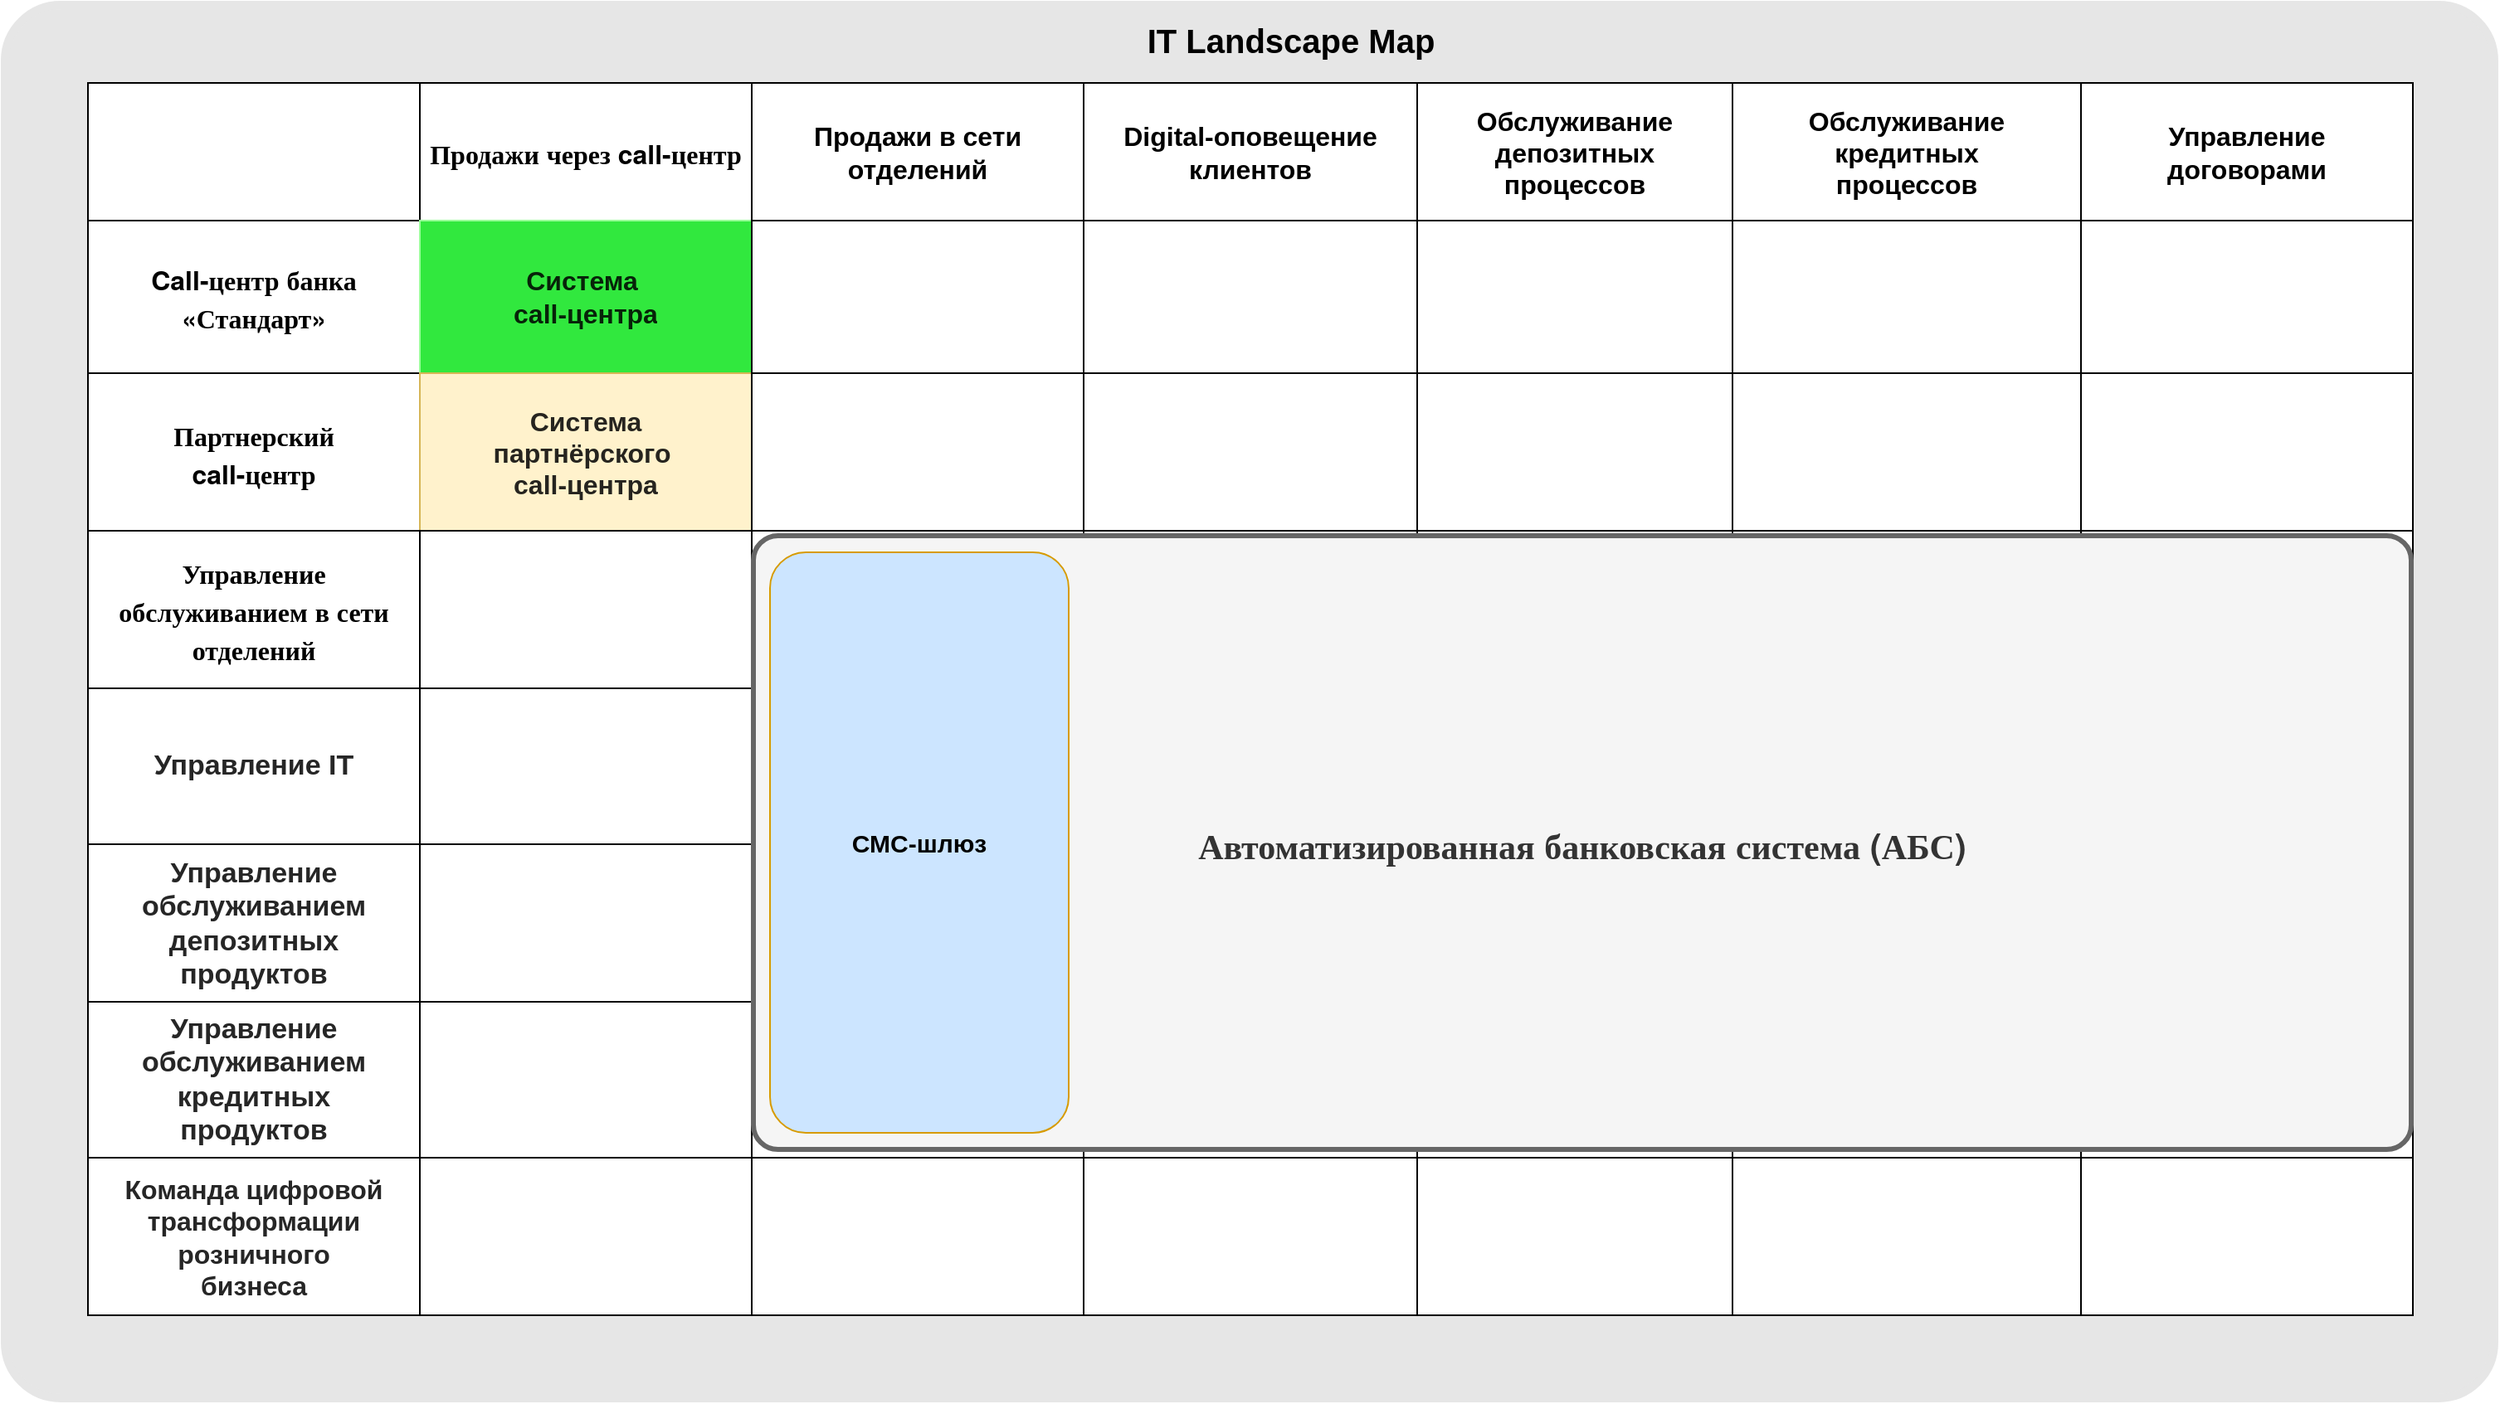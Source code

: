 <mxfile version="27.0.9">
  <diagram id="kgpKYQtTHZ0yAKxKKP6v" name="Page-1">
    <mxGraphModel dx="2262" dy="1496" grid="1" gridSize="10" guides="1" tooltips="1" connect="1" arrows="1" fold="1" page="1" pageScale="1" pageWidth="850" pageHeight="1100" math="0" shadow="0">
      <root>
        <mxCell id="0" />
        <mxCell id="1" parent="0" />
        <mxCell id="DuCJetx4QKZxubSn4-6Q-1" value="" style="rounded=1;whiteSpace=wrap;html=1;glass=0;arcSize=4;fillColor=#E6E6E6;strokeColor=#E6E6E6;strokeWidth=5;" parent="1" vertex="1">
          <mxGeometry x="120" y="60" width="1500" height="840" as="geometry" />
        </mxCell>
        <mxCell id="aClXjBBYkWJijKejwvez-1" value="Карта IT ландшафта" style="shape=table;startSize=0;container=1;collapsible=0;childLayout=tableLayout;strokeColor=default;fontSize=16;fontFamily=Helvetica;movable=1;resizable=1;rotatable=1;deletable=1;editable=1;locked=0;connectable=1;rowLines=1;columnLines=1;swimlaneLine=1;swimlaneHead=1;noLabel=0;" parent="1" vertex="1">
          <mxGeometry x="170" y="107" width="1401" height="743" as="geometry" />
        </mxCell>
        <mxCell id="aClXjBBYkWJijKejwvez-2" value="" style="shape=tableRow;horizontal=0;startSize=0;swimlaneHead=0;swimlaneBody=0;strokeColor=default;top=1;left=1;bottom=1;right=1;collapsible=0;dropTarget=0;fillColor=default;points=[[0,0.5],[1,0.5]];portConstraint=eastwest;fontSize=16;fontFamily=Helvetica;swimlaneLine=1;" parent="aClXjBBYkWJijKejwvez-1" vertex="1">
          <mxGeometry width="1401" height="83" as="geometry" />
        </mxCell>
        <mxCell id="aClXjBBYkWJijKejwvez-42" style="shape=partialRectangle;html=1;whiteSpace=wrap;connectable=0;strokeColor=default;overflow=hidden;fillColor=default;top=1;left=1;bottom=1;right=1;pointerEvents=1;fontSize=16;fontFamily=Helvetica;swimlaneLine=1;" parent="aClXjBBYkWJijKejwvez-2" vertex="1">
          <mxGeometry width="200" height="83" as="geometry">
            <mxRectangle width="200" height="83" as="alternateBounds" />
          </mxGeometry>
        </mxCell>
        <mxCell id="aClXjBBYkWJijKejwvez-3" value="&lt;p style=&quot;margin: 0px; font-style: normal; font-variant-caps: normal; font-width: normal; line-height: normal; font-family: &amp;quot;Helvetica Neue&amp;quot;; font-size-adjust: none; font-kerning: auto; font-variant-alternates: normal; font-variant-ligatures: normal; font-variant-numeric: normal; font-variant-east-asian: normal; font-variant-position: normal; font-feature-settings: normal; font-optical-sizing: auto; font-variation-settings: normal;&quot;&gt;Продажи через call-центр&lt;/p&gt;" style="shape=partialRectangle;html=1;whiteSpace=wrap;connectable=0;strokeColor=default;overflow=hidden;fillColor=default;top=1;left=1;bottom=1;right=1;pointerEvents=1;fontSize=16;fontFamily=Helvetica;fontStyle=1;swimlaneLine=1;" parent="aClXjBBYkWJijKejwvez-2" vertex="1">
          <mxGeometry x="200" width="200" height="83" as="geometry">
            <mxRectangle width="200" height="83" as="alternateBounds" />
          </mxGeometry>
        </mxCell>
        <mxCell id="aClXjBBYkWJijKejwvez-4" value="Продажи в сети отделений" style="shape=partialRectangle;html=1;whiteSpace=wrap;connectable=0;strokeColor=default;overflow=hidden;fillColor=default;top=1;left=1;bottom=1;right=1;pointerEvents=1;fontSize=16;fontFamily=Helvetica;fontStyle=1;swimlaneLine=1;" parent="aClXjBBYkWJijKejwvez-2" vertex="1">
          <mxGeometry x="400" width="200" height="83" as="geometry">
            <mxRectangle width="200" height="83" as="alternateBounds" />
          </mxGeometry>
        </mxCell>
        <mxCell id="aClXjBBYkWJijKejwvez-5" value="Digital-оповещение клиентов" style="shape=partialRectangle;html=1;whiteSpace=wrap;connectable=0;strokeColor=default;overflow=hidden;fillColor=default;top=1;left=1;bottom=1;right=1;pointerEvents=1;fontSize=16;fontFamily=Helvetica;fontStyle=1;swimlaneLine=1;" parent="aClXjBBYkWJijKejwvez-2" vertex="1">
          <mxGeometry x="600" width="201" height="83" as="geometry">
            <mxRectangle width="201" height="83" as="alternateBounds" />
          </mxGeometry>
        </mxCell>
        <mxCell id="aClXjBBYkWJijKejwvez-37" value="Обслуживание депозитных&lt;div&gt;процессов&lt;/div&gt;" style="shape=partialRectangle;html=1;whiteSpace=wrap;connectable=0;strokeColor=default;overflow=hidden;fillColor=default;top=1;left=1;bottom=1;right=1;pointerEvents=1;fontSize=16;fontFamily=Helvetica;fontStyle=1;swimlaneLine=1;" parent="aClXjBBYkWJijKejwvez-2" vertex="1">
          <mxGeometry x="801" width="190" height="83" as="geometry">
            <mxRectangle width="190" height="83" as="alternateBounds" />
          </mxGeometry>
        </mxCell>
        <mxCell id="aClXjBBYkWJijKejwvez-32" value="Обслуживание кредитных&lt;div&gt;процессов&lt;/div&gt;" style="shape=partialRectangle;html=1;whiteSpace=wrap;connectable=0;strokeColor=default;overflow=hidden;fillColor=default;top=1;left=1;bottom=1;right=1;pointerEvents=1;fontSize=16;fontFamily=Helvetica;fontStyle=1;swimlaneLine=1;" parent="aClXjBBYkWJijKejwvez-2" vertex="1">
          <mxGeometry x="991" width="210" height="83" as="geometry">
            <mxRectangle width="210" height="83" as="alternateBounds" />
          </mxGeometry>
        </mxCell>
        <mxCell id="aClXjBBYkWJijKejwvez-27" value="Управление&lt;div&gt;договорами&lt;/div&gt;" style="shape=partialRectangle;html=1;whiteSpace=wrap;connectable=0;strokeColor=default;overflow=hidden;fillColor=default;top=1;left=1;bottom=1;right=1;pointerEvents=1;fontSize=16;fontFamily=Helvetica;fontStyle=1;swimlaneLine=1;" parent="aClXjBBYkWJijKejwvez-2" vertex="1">
          <mxGeometry x="1201" width="200" height="83" as="geometry">
            <mxRectangle width="200" height="83" as="alternateBounds" />
          </mxGeometry>
        </mxCell>
        <mxCell id="aClXjBBYkWJijKejwvez-18" style="shape=tableRow;horizontal=0;startSize=0;swimlaneHead=0;swimlaneBody=0;strokeColor=default;top=1;left=1;bottom=1;right=1;collapsible=0;dropTarget=0;fillColor=default;points=[[0,0.5],[1,0.5]];portConstraint=eastwest;fontSize=16;fontFamily=Helvetica;swimlaneLine=1;" parent="aClXjBBYkWJijKejwvez-1" vertex="1">
          <mxGeometry y="83" width="1401" height="92" as="geometry" />
        </mxCell>
        <mxCell id="aClXjBBYkWJijKejwvez-43" value="&lt;p style=&quot;margin: 0px; font-style: normal; font-variant-caps: normal; font-width: normal; line-height: normal; font-family: &amp;quot;Helvetica Neue&amp;quot;; font-size-adjust: none; font-kerning: auto; font-variant-alternates: normal; font-variant-ligatures: normal; font-variant-numeric: normal; font-variant-east-asian: normal; font-variant-position: normal; font-feature-settings: normal; font-optical-sizing: auto; font-variation-settings: normal;&quot;&gt;Call-центр банка «Стандарт»&lt;/p&gt;" style="shape=partialRectangle;html=1;whiteSpace=wrap;connectable=0;strokeColor=default;overflow=hidden;fillColor=default;top=1;left=1;bottom=1;right=1;pointerEvents=1;fontSize=16;fontFamily=Helvetica;fontStyle=1;swimlaneLine=1;" parent="aClXjBBYkWJijKejwvez-18" vertex="1">
          <mxGeometry width="200" height="92" as="geometry">
            <mxRectangle width="200" height="92" as="alternateBounds" />
          </mxGeometry>
        </mxCell>
        <mxCell id="aClXjBBYkWJijKejwvez-19" value="&lt;strong style=&quot;font-size: 12px; white-space: pre-line; box-sizing: inherit; color: rgba(0, 0, 0, 0.85); text-align: left;&quot;&gt;&lt;font style=&quot;font-size: 16px;&quot; face=&quot;Helvetica&quot;&gt;Система&amp;nbsp;&lt;/font&gt;&lt;/strong&gt;&lt;div&gt;&lt;strong style=&quot;font-size: 12px; white-space: pre-line; box-sizing: inherit; color: rgba(0, 0, 0, 0.85); text-align: left;&quot;&gt;&lt;font style=&quot;font-size: 16px;&quot; face=&quot;Helvetica&quot;&gt;call-центра&lt;/font&gt;&lt;/strong&gt;&lt;/div&gt;" style="shape=partialRectangle;html=1;whiteSpace=wrap;connectable=0;strokeColor=#99FF99;overflow=hidden;fillColor=#31E83E;top=1;left=1;bottom=1;right=1;pointerEvents=1;fontSize=16;fontFamily=Helvetica;swimlaneLine=1;" parent="aClXjBBYkWJijKejwvez-18" vertex="1">
          <mxGeometry x="200" width="200" height="92" as="geometry">
            <mxRectangle width="200" height="92" as="alternateBounds" />
          </mxGeometry>
        </mxCell>
        <mxCell id="aClXjBBYkWJijKejwvez-20" style="shape=partialRectangle;html=1;whiteSpace=wrap;connectable=0;strokeColor=default;overflow=hidden;fillColor=default;top=1;left=1;bottom=1;right=1;pointerEvents=1;fontSize=16;fontFamily=Helvetica;swimlaneLine=1;" parent="aClXjBBYkWJijKejwvez-18" vertex="1">
          <mxGeometry x="400" width="200" height="92" as="geometry">
            <mxRectangle width="200" height="92" as="alternateBounds" />
          </mxGeometry>
        </mxCell>
        <mxCell id="aClXjBBYkWJijKejwvez-21" style="shape=partialRectangle;html=1;whiteSpace=wrap;connectable=0;strokeColor=default;overflow=hidden;fillColor=default;top=1;left=1;bottom=1;right=1;pointerEvents=1;fontSize=16;fontFamily=Helvetica;swimlaneLine=1;" parent="aClXjBBYkWJijKejwvez-18" vertex="1">
          <mxGeometry x="600" width="201" height="92" as="geometry">
            <mxRectangle width="201" height="92" as="alternateBounds" />
          </mxGeometry>
        </mxCell>
        <mxCell id="aClXjBBYkWJijKejwvez-38" style="shape=partialRectangle;html=1;whiteSpace=wrap;connectable=0;strokeColor=default;overflow=hidden;fillColor=default;top=1;left=1;bottom=1;right=1;pointerEvents=1;fontSize=16;fontFamily=Helvetica;swimlaneLine=1;" parent="aClXjBBYkWJijKejwvez-18" vertex="1">
          <mxGeometry x="801" width="190" height="92" as="geometry">
            <mxRectangle width="190" height="92" as="alternateBounds" />
          </mxGeometry>
        </mxCell>
        <mxCell id="aClXjBBYkWJijKejwvez-33" style="shape=partialRectangle;html=1;whiteSpace=wrap;connectable=0;strokeColor=default;overflow=hidden;fillColor=default;top=1;left=1;bottom=1;right=1;pointerEvents=1;fontSize=16;fontFamily=Helvetica;swimlaneLine=1;" parent="aClXjBBYkWJijKejwvez-18" vertex="1">
          <mxGeometry x="991" width="210" height="92" as="geometry">
            <mxRectangle width="210" height="92" as="alternateBounds" />
          </mxGeometry>
        </mxCell>
        <mxCell id="aClXjBBYkWJijKejwvez-28" style="shape=partialRectangle;html=1;whiteSpace=wrap;connectable=0;strokeColor=default;overflow=hidden;fillColor=default;top=1;left=1;bottom=1;right=1;pointerEvents=1;fontSize=16;fontFamily=Helvetica;swimlaneLine=1;" parent="aClXjBBYkWJijKejwvez-18" vertex="1">
          <mxGeometry x="1201" width="200" height="92" as="geometry">
            <mxRectangle width="200" height="92" as="alternateBounds" />
          </mxGeometry>
        </mxCell>
        <mxCell id="aClXjBBYkWJijKejwvez-14" style="shape=tableRow;horizontal=0;startSize=0;swimlaneHead=0;swimlaneBody=0;strokeColor=default;top=1;left=1;bottom=1;right=1;collapsible=0;dropTarget=0;fillColor=default;points=[[0,0.5],[1,0.5]];portConstraint=eastwest;fontSize=16;fontFamily=Helvetica;swimlaneLine=1;" parent="aClXjBBYkWJijKejwvez-1" vertex="1">
          <mxGeometry y="175" width="1401" height="95" as="geometry" />
        </mxCell>
        <mxCell id="aClXjBBYkWJijKejwvez-44" value="&lt;p style=&quot;margin: 0px; font-style: normal; font-variant-caps: normal; font-width: normal; line-height: normal; font-family: &amp;quot;Helvetica Neue&amp;quot;; font-size-adjust: none; font-kerning: auto; font-variant-alternates: normal; font-variant-ligatures: normal; font-variant-numeric: normal; font-variant-east-asian: normal; font-variant-position: normal; font-feature-settings: normal; font-optical-sizing: auto; font-variation-settings: normal;&quot;&gt;Партнерский&lt;/p&gt;&lt;p style=&quot;margin: 0px; font-style: normal; font-variant-caps: normal; font-width: normal; line-height: normal; font-family: &amp;quot;Helvetica Neue&amp;quot;; font-size-adjust: none; font-kerning: auto; font-variant-alternates: normal; font-variant-ligatures: normal; font-variant-numeric: normal; font-variant-east-asian: normal; font-variant-position: normal; font-feature-settings: normal; font-optical-sizing: auto; font-variation-settings: normal;&quot;&gt;call-центр&lt;/p&gt;" style="shape=partialRectangle;html=1;whiteSpace=wrap;connectable=0;strokeColor=default;overflow=hidden;fillColor=default;top=1;left=1;bottom=1;right=1;pointerEvents=1;fontSize=16;fontFamily=Helvetica;swimlaneLine=1;fontStyle=1" parent="aClXjBBYkWJijKejwvez-14" vertex="1">
          <mxGeometry width="200" height="95" as="geometry">
            <mxRectangle width="200" height="95" as="alternateBounds" />
          </mxGeometry>
        </mxCell>
        <mxCell id="aClXjBBYkWJijKejwvez-15" value="&lt;strong style=&quot;font-size: 12px; white-space: pre-line; box-sizing: inherit; color: rgba(0, 0, 0, 0.85); text-align: left;&quot;&gt;&lt;font style=&quot;font-size: 16px;&quot;&gt;Система&lt;/font&gt;&lt;/strong&gt;&lt;div&gt;&lt;strong style=&quot;font-size: 12px; white-space: pre-line; box-sizing: inherit; color: rgba(0, 0, 0, 0.85); text-align: left;&quot;&gt;&lt;font style=&quot;font-size: 16px;&quot;&gt;партнёрского&amp;nbsp;&lt;/font&gt;&lt;/strong&gt;&lt;/div&gt;&lt;div&gt;&lt;strong style=&quot;font-size: 12px; white-space: pre-line; box-sizing: inherit; color: rgba(0, 0, 0, 0.85); text-align: left;&quot;&gt;&lt;font style=&quot;font-size: 16px;&quot;&gt;call-центра&lt;/font&gt;&lt;/strong&gt;&lt;/div&gt;" style="shape=partialRectangle;html=1;whiteSpace=wrap;connectable=0;strokeColor=#d6b656;overflow=hidden;fillColor=#FFF2CC;top=1;left=1;bottom=1;right=1;pointerEvents=1;fontSize=16;fontFamily=Helvetica;swimlaneLine=1;" parent="aClXjBBYkWJijKejwvez-14" vertex="1">
          <mxGeometry x="200" width="200" height="95" as="geometry">
            <mxRectangle width="200" height="95" as="alternateBounds" />
          </mxGeometry>
        </mxCell>
        <mxCell id="aClXjBBYkWJijKejwvez-16" style="shape=partialRectangle;html=1;whiteSpace=wrap;connectable=0;strokeColor=default;overflow=hidden;fillColor=default;top=1;left=1;bottom=1;right=1;pointerEvents=1;fontSize=16;fontFamily=Helvetica;swimlaneLine=1;" parent="aClXjBBYkWJijKejwvez-14" vertex="1">
          <mxGeometry x="400" width="200" height="95" as="geometry">
            <mxRectangle width="200" height="95" as="alternateBounds" />
          </mxGeometry>
        </mxCell>
        <mxCell id="aClXjBBYkWJijKejwvez-17" style="shape=partialRectangle;html=1;whiteSpace=wrap;connectable=0;strokeColor=default;overflow=hidden;fillColor=default;top=1;left=1;bottom=1;right=1;pointerEvents=1;fontSize=16;fontFamily=Helvetica;swimlaneLine=1;" parent="aClXjBBYkWJijKejwvez-14" vertex="1">
          <mxGeometry x="600" width="201" height="95" as="geometry">
            <mxRectangle width="201" height="95" as="alternateBounds" />
          </mxGeometry>
        </mxCell>
        <mxCell id="aClXjBBYkWJijKejwvez-39" style="shape=partialRectangle;html=1;whiteSpace=wrap;connectable=0;strokeColor=default;overflow=hidden;fillColor=default;top=1;left=1;bottom=1;right=1;pointerEvents=1;fontSize=16;fontFamily=Helvetica;swimlaneLine=1;" parent="aClXjBBYkWJijKejwvez-14" vertex="1">
          <mxGeometry x="801" width="190" height="95" as="geometry">
            <mxRectangle width="190" height="95" as="alternateBounds" />
          </mxGeometry>
        </mxCell>
        <mxCell id="aClXjBBYkWJijKejwvez-34" style="shape=partialRectangle;html=1;whiteSpace=wrap;connectable=0;strokeColor=default;overflow=hidden;fillColor=default;top=1;left=1;bottom=1;right=1;pointerEvents=1;fontSize=16;fontFamily=Helvetica;swimlaneLine=1;" parent="aClXjBBYkWJijKejwvez-14" vertex="1">
          <mxGeometry x="991" width="210" height="95" as="geometry">
            <mxRectangle width="210" height="95" as="alternateBounds" />
          </mxGeometry>
        </mxCell>
        <mxCell id="aClXjBBYkWJijKejwvez-29" style="shape=partialRectangle;html=1;whiteSpace=wrap;connectable=0;strokeColor=default;overflow=hidden;fillColor=default;top=1;left=1;bottom=1;right=1;pointerEvents=1;fontSize=16;fontFamily=Helvetica;swimlaneLine=1;" parent="aClXjBBYkWJijKejwvez-14" vertex="1">
          <mxGeometry x="1201" width="200" height="95" as="geometry">
            <mxRectangle width="200" height="95" as="alternateBounds" />
          </mxGeometry>
        </mxCell>
        <mxCell id="aClXjBBYkWJijKejwvez-6" value="" style="shape=tableRow;horizontal=0;startSize=0;swimlaneHead=0;swimlaneBody=0;strokeColor=default;top=1;left=1;bottom=1;right=1;collapsible=0;dropTarget=0;fillColor=default;points=[[0,0.5],[1,0.5]];portConstraint=eastwest;fontSize=16;fontFamily=Helvetica;swimlaneLine=1;" parent="aClXjBBYkWJijKejwvez-1" vertex="1">
          <mxGeometry y="270" width="1401" height="95" as="geometry" />
        </mxCell>
        <mxCell id="aClXjBBYkWJijKejwvez-45" value="&lt;p style=&quot;margin: 0px; font-style: normal; font-variant-caps: normal; font-width: normal; line-height: normal; font-family: &amp;quot;Helvetica Neue&amp;quot;; font-size-adjust: none; font-kerning: auto; font-variant-alternates: normal; font-variant-ligatures: normal; font-variant-numeric: normal; font-variant-east-asian: normal; font-variant-position: normal; font-feature-settings: normal; font-optical-sizing: auto; font-variation-settings: normal;&quot;&gt;Управление обслуживанием в сети отделений&lt;/p&gt;" style="shape=partialRectangle;html=1;whiteSpace=wrap;connectable=0;strokeColor=default;overflow=hidden;fillColor=default;top=1;left=1;bottom=1;right=1;pointerEvents=1;fontSize=16;fontFamily=Helvetica;swimlaneLine=1;fontStyle=1" parent="aClXjBBYkWJijKejwvez-6" vertex="1">
          <mxGeometry width="200" height="95" as="geometry">
            <mxRectangle width="200" height="95" as="alternateBounds" />
          </mxGeometry>
        </mxCell>
        <mxCell id="aClXjBBYkWJijKejwvez-7" value="" style="shape=partialRectangle;html=1;whiteSpace=wrap;connectable=0;strokeColor=default;overflow=hidden;fillColor=default;top=1;left=1;bottom=1;right=1;pointerEvents=1;fontSize=16;fontFamily=Helvetica;swimlaneLine=1;" parent="aClXjBBYkWJijKejwvez-6" vertex="1">
          <mxGeometry x="200" width="200" height="95" as="geometry">
            <mxRectangle width="200" height="95" as="alternateBounds" />
          </mxGeometry>
        </mxCell>
        <mxCell id="aClXjBBYkWJijKejwvez-8" value="" style="shape=partialRectangle;html=1;whiteSpace=wrap;connectable=0;strokeColor=default;overflow=hidden;fillColor=default;top=1;left=1;bottom=1;right=1;pointerEvents=1;fontSize=16;fontFamily=Helvetica;swimlaneLine=1;" parent="aClXjBBYkWJijKejwvez-6" vertex="1">
          <mxGeometry x="400" width="200" height="95" as="geometry">
            <mxRectangle width="200" height="95" as="alternateBounds" />
          </mxGeometry>
        </mxCell>
        <mxCell id="aClXjBBYkWJijKejwvez-9" value="" style="shape=partialRectangle;html=1;whiteSpace=wrap;connectable=0;strokeColor=default;overflow=hidden;fillColor=default;top=1;left=1;bottom=1;right=1;pointerEvents=1;fontSize=16;fontFamily=Helvetica;swimlaneLine=1;" parent="aClXjBBYkWJijKejwvez-6" vertex="1">
          <mxGeometry x="600" width="201" height="95" as="geometry">
            <mxRectangle width="201" height="95" as="alternateBounds" />
          </mxGeometry>
        </mxCell>
        <mxCell id="aClXjBBYkWJijKejwvez-40" style="shape=partialRectangle;html=1;whiteSpace=wrap;connectable=0;strokeColor=default;overflow=hidden;fillColor=default;top=1;left=1;bottom=1;right=1;pointerEvents=1;fontSize=16;fontFamily=Helvetica;swimlaneLine=1;" parent="aClXjBBYkWJijKejwvez-6" vertex="1">
          <mxGeometry x="801" width="190" height="95" as="geometry">
            <mxRectangle width="190" height="95" as="alternateBounds" />
          </mxGeometry>
        </mxCell>
        <mxCell id="aClXjBBYkWJijKejwvez-35" style="shape=partialRectangle;html=1;whiteSpace=wrap;connectable=0;strokeColor=default;overflow=hidden;fillColor=default;top=1;left=1;bottom=1;right=1;pointerEvents=1;fontSize=16;fontFamily=Helvetica;swimlaneLine=1;" parent="aClXjBBYkWJijKejwvez-6" vertex="1">
          <mxGeometry x="991" width="210" height="95" as="geometry">
            <mxRectangle width="210" height="95" as="alternateBounds" />
          </mxGeometry>
        </mxCell>
        <mxCell id="aClXjBBYkWJijKejwvez-30" style="shape=partialRectangle;html=1;whiteSpace=wrap;connectable=0;strokeColor=default;overflow=hidden;fillColor=default;top=1;left=1;bottom=1;right=1;pointerEvents=1;fontSize=16;fontFamily=Helvetica;swimlaneLine=1;" parent="aClXjBBYkWJijKejwvez-6" vertex="1">
          <mxGeometry x="1201" width="200" height="95" as="geometry">
            <mxRectangle width="200" height="95" as="alternateBounds" />
          </mxGeometry>
        </mxCell>
        <mxCell id="aClXjBBYkWJijKejwvez-10" value="" style="shape=tableRow;horizontal=0;startSize=0;swimlaneHead=0;swimlaneBody=0;strokeColor=default;top=1;left=1;bottom=1;right=1;collapsible=0;dropTarget=0;fillColor=default;points=[[0,0.5],[1,0.5]];portConstraint=eastwest;fontSize=16;fontFamily=Helvetica;swimlaneLine=1;" parent="aClXjBBYkWJijKejwvez-1" vertex="1">
          <mxGeometry y="365" width="1401" height="94" as="geometry" />
        </mxCell>
        <mxCell id="aClXjBBYkWJijKejwvez-46" value="&lt;div&gt;&lt;strong style=&quot;font-size: 17px; white-space: pre-line; box-sizing: inherit; color: rgba(0, 0, 0, 0.85); font-family: &amp;quot;YS Text&amp;quot;, sans-serif; font-variant-ligatures: normal; orphans: 2; text-align: left; widows: 2; background-color: rgb(255, 255, 255); text-decoration-thickness: initial; text-decoration-style: initial; text-decoration-color: initial;&quot;&gt;Управление IT&lt;/strong&gt;&lt;br&gt;&lt;/div&gt;" style="shape=partialRectangle;html=1;whiteSpace=wrap;connectable=0;strokeColor=default;overflow=hidden;fillColor=default;top=1;left=1;bottom=1;right=1;pointerEvents=1;fontSize=16;fontFamily=Helvetica;swimlaneLine=1;" parent="aClXjBBYkWJijKejwvez-10" vertex="1">
          <mxGeometry width="200" height="94" as="geometry">
            <mxRectangle width="200" height="94" as="alternateBounds" />
          </mxGeometry>
        </mxCell>
        <mxCell id="aClXjBBYkWJijKejwvez-11" value="" style="shape=partialRectangle;html=1;whiteSpace=wrap;connectable=0;strokeColor=default;overflow=hidden;fillColor=default;top=1;left=1;bottom=1;right=1;pointerEvents=1;fontSize=16;fontFamily=Helvetica;swimlaneLine=1;" parent="aClXjBBYkWJijKejwvez-10" vertex="1">
          <mxGeometry x="200" width="200" height="94" as="geometry">
            <mxRectangle width="200" height="94" as="alternateBounds" />
          </mxGeometry>
        </mxCell>
        <mxCell id="aClXjBBYkWJijKejwvez-12" value="" style="shape=partialRectangle;html=1;whiteSpace=wrap;connectable=0;strokeColor=default;overflow=hidden;fillColor=default;top=1;left=1;bottom=1;right=1;pointerEvents=1;fontSize=16;fontFamily=Helvetica;swimlaneLine=1;" parent="aClXjBBYkWJijKejwvez-10" vertex="1">
          <mxGeometry x="400" width="200" height="94" as="geometry">
            <mxRectangle width="200" height="94" as="alternateBounds" />
          </mxGeometry>
        </mxCell>
        <mxCell id="aClXjBBYkWJijKejwvez-13" value="" style="shape=partialRectangle;html=1;whiteSpace=wrap;connectable=0;strokeColor=default;overflow=hidden;fillColor=default;top=1;left=1;bottom=1;right=1;pointerEvents=1;fontSize=16;fontFamily=Helvetica;swimlaneLine=1;" parent="aClXjBBYkWJijKejwvez-10" vertex="1">
          <mxGeometry x="600" width="201" height="94" as="geometry">
            <mxRectangle width="201" height="94" as="alternateBounds" />
          </mxGeometry>
        </mxCell>
        <mxCell id="aClXjBBYkWJijKejwvez-41" style="shape=partialRectangle;html=1;whiteSpace=wrap;connectable=0;strokeColor=default;overflow=hidden;fillColor=default;top=1;left=1;bottom=1;right=1;pointerEvents=1;fontSize=16;fontFamily=Helvetica;swimlaneLine=1;" parent="aClXjBBYkWJijKejwvez-10" vertex="1">
          <mxGeometry x="801" width="190" height="94" as="geometry">
            <mxRectangle width="190" height="94" as="alternateBounds" />
          </mxGeometry>
        </mxCell>
        <mxCell id="aClXjBBYkWJijKejwvez-36" style="shape=partialRectangle;html=1;whiteSpace=wrap;connectable=0;strokeColor=default;overflow=hidden;fillColor=default;top=1;left=1;bottom=1;right=1;pointerEvents=1;fontSize=16;fontFamily=Helvetica;swimlaneLine=1;" parent="aClXjBBYkWJijKejwvez-10" vertex="1">
          <mxGeometry x="991" width="210" height="94" as="geometry">
            <mxRectangle width="210" height="94" as="alternateBounds" />
          </mxGeometry>
        </mxCell>
        <mxCell id="aClXjBBYkWJijKejwvez-31" style="shape=partialRectangle;html=1;whiteSpace=wrap;connectable=0;strokeColor=default;overflow=hidden;fillColor=default;top=1;left=1;bottom=1;right=1;pointerEvents=1;fontSize=16;fontFamily=Helvetica;swimlaneLine=1;" parent="aClXjBBYkWJijKejwvez-10" vertex="1">
          <mxGeometry x="1201" width="200" height="94" as="geometry">
            <mxRectangle width="200" height="94" as="alternateBounds" />
          </mxGeometry>
        </mxCell>
        <mxCell id="aClXjBBYkWJijKejwvez-71" style="shape=tableRow;horizontal=0;startSize=0;swimlaneHead=0;swimlaneBody=0;strokeColor=default;top=1;left=1;bottom=1;right=1;collapsible=0;dropTarget=0;fillColor=default;points=[[0,0.5],[1,0.5]];portConstraint=eastwest;fontSize=16;fontFamily=Helvetica;swimlaneLine=1;" parent="aClXjBBYkWJijKejwvez-1" vertex="1">
          <mxGeometry y="459" width="1401" height="95" as="geometry" />
        </mxCell>
        <mxCell id="aClXjBBYkWJijKejwvez-72" value="&lt;strong style=&quot;box-sizing: inherit; color: rgba(0, 0, 0, 0.85); font-family: &amp;quot;YS Text&amp;quot;, sans-serif; text-align: left; white-space-collapse: preserve-breaks; background-color: rgb(255, 255, 255);&quot;&gt;&lt;font style=&quot;font-size: 17px;&quot;&gt;Управление обслуживанием депозитных&lt;/font&gt;&lt;/strong&gt;&lt;div&gt;&lt;strong style=&quot;box-sizing: inherit; color: rgba(0, 0, 0, 0.85); font-family: &amp;quot;YS Text&amp;quot;, sans-serif; text-align: left; white-space-collapse: preserve-breaks; background-color: rgb(255, 255, 255);&quot;&gt;&lt;font style=&quot;font-size: 17px;&quot;&gt;продуктов&lt;/font&gt;&lt;/strong&gt;&lt;/div&gt;" style="shape=partialRectangle;html=1;whiteSpace=wrap;connectable=0;strokeColor=default;overflow=hidden;fillColor=default;top=1;left=1;bottom=1;right=1;pointerEvents=1;fontSize=16;fontFamily=Helvetica;swimlaneLine=1;" parent="aClXjBBYkWJijKejwvez-71" vertex="1">
          <mxGeometry width="200" height="95" as="geometry">
            <mxRectangle width="200" height="95" as="alternateBounds" />
          </mxGeometry>
        </mxCell>
        <mxCell id="aClXjBBYkWJijKejwvez-73" style="shape=partialRectangle;html=1;whiteSpace=wrap;connectable=0;strokeColor=default;overflow=hidden;fillColor=default;top=1;left=1;bottom=1;right=1;pointerEvents=1;fontSize=16;fontFamily=Helvetica;swimlaneLine=1;" parent="aClXjBBYkWJijKejwvez-71" vertex="1">
          <mxGeometry x="200" width="200" height="95" as="geometry">
            <mxRectangle width="200" height="95" as="alternateBounds" />
          </mxGeometry>
        </mxCell>
        <mxCell id="aClXjBBYkWJijKejwvez-74" style="shape=partialRectangle;html=1;whiteSpace=wrap;connectable=0;strokeColor=default;overflow=hidden;fillColor=default;top=1;left=1;bottom=1;right=1;pointerEvents=1;fontSize=16;fontFamily=Helvetica;swimlaneLine=1;" parent="aClXjBBYkWJijKejwvez-71" vertex="1">
          <mxGeometry x="400" width="200" height="95" as="geometry">
            <mxRectangle width="200" height="95" as="alternateBounds" />
          </mxGeometry>
        </mxCell>
        <mxCell id="aClXjBBYkWJijKejwvez-75" style="shape=partialRectangle;html=1;whiteSpace=wrap;connectable=0;strokeColor=default;overflow=hidden;fillColor=default;top=1;left=1;bottom=1;right=1;pointerEvents=1;fontSize=16;fontFamily=Helvetica;swimlaneLine=1;" parent="aClXjBBYkWJijKejwvez-71" vertex="1">
          <mxGeometry x="600" width="201" height="95" as="geometry">
            <mxRectangle width="201" height="95" as="alternateBounds" />
          </mxGeometry>
        </mxCell>
        <mxCell id="aClXjBBYkWJijKejwvez-76" style="shape=partialRectangle;html=1;whiteSpace=wrap;connectable=0;strokeColor=default;overflow=hidden;fillColor=default;top=1;left=1;bottom=1;right=1;pointerEvents=1;fontSize=16;fontFamily=Helvetica;swimlaneLine=1;" parent="aClXjBBYkWJijKejwvez-71" vertex="1">
          <mxGeometry x="801" width="190" height="95" as="geometry">
            <mxRectangle width="190" height="95" as="alternateBounds" />
          </mxGeometry>
        </mxCell>
        <mxCell id="aClXjBBYkWJijKejwvez-77" style="shape=partialRectangle;html=1;whiteSpace=wrap;connectable=0;strokeColor=default;overflow=hidden;fillColor=default;top=1;left=1;bottom=1;right=1;pointerEvents=1;fontSize=16;fontFamily=Helvetica;swimlaneLine=1;" parent="aClXjBBYkWJijKejwvez-71" vertex="1">
          <mxGeometry x="991" width="210" height="95" as="geometry">
            <mxRectangle width="210" height="95" as="alternateBounds" />
          </mxGeometry>
        </mxCell>
        <mxCell id="aClXjBBYkWJijKejwvez-78" style="shape=partialRectangle;html=1;whiteSpace=wrap;connectable=0;strokeColor=default;overflow=hidden;fillColor=default;top=1;left=1;bottom=1;right=1;pointerEvents=1;fontSize=16;fontFamily=Helvetica;swimlaneLine=1;" parent="aClXjBBYkWJijKejwvez-71" vertex="1">
          <mxGeometry x="1201" width="200" height="95" as="geometry">
            <mxRectangle width="200" height="95" as="alternateBounds" />
          </mxGeometry>
        </mxCell>
        <mxCell id="aClXjBBYkWJijKejwvez-63" style="shape=tableRow;horizontal=0;startSize=0;swimlaneHead=0;swimlaneBody=0;strokeColor=default;top=1;left=1;bottom=1;right=1;collapsible=0;dropTarget=0;fillColor=default;points=[[0,0.5],[1,0.5]];portConstraint=eastwest;fontSize=16;fontFamily=Helvetica;swimlaneLine=1;" parent="aClXjBBYkWJijKejwvez-1" vertex="1">
          <mxGeometry y="554" width="1401" height="94" as="geometry" />
        </mxCell>
        <mxCell id="aClXjBBYkWJijKejwvez-64" value="&lt;font style=&quot;font-size: 17px;&quot;&gt;&lt;strong style=&quot;box-sizing: inherit; color: rgba(0, 0, 0, 0.85); font-family: &amp;quot;YS Text&amp;quot;, sans-serif; font-style: normal; font-variant-ligatures: normal; font-variant-caps: normal; letter-spacing: normal; orphans: 2; text-align: left; text-indent: 0px; text-transform: none; widows: 2; word-spacing: 0px; -webkit-text-stroke-width: 0px; white-space: pre-line; background-color: rgb(255, 255, 255); text-decoration-thickness: initial; text-decoration-style: initial; text-decoration-color: initial;&quot;&gt;Управление обслуживанием кредитных&lt;/strong&gt;&lt;/font&gt;&lt;div&gt;&lt;font style=&quot;font-size: 17px;&quot;&gt;&lt;strong style=&quot;box-sizing: inherit; color: rgba(0, 0, 0, 0.85); font-family: &amp;quot;YS Text&amp;quot;, sans-serif; font-style: normal; font-variant-ligatures: normal; font-variant-caps: normal; letter-spacing: normal; orphans: 2; text-align: left; text-indent: 0px; text-transform: none; widows: 2; word-spacing: 0px; -webkit-text-stroke-width: 0px; white-space: pre-line; background-color: rgb(255, 255, 255); text-decoration-thickness: initial; text-decoration-style: initial; text-decoration-color: initial;&quot;&gt;продуктов&lt;/strong&gt;&lt;br&gt;&lt;/font&gt;&lt;/div&gt;" style="shape=partialRectangle;html=1;whiteSpace=wrap;connectable=0;strokeColor=default;overflow=hidden;fillColor=default;top=1;left=1;bottom=1;right=1;pointerEvents=1;fontSize=16;fontFamily=Helvetica;swimlaneLine=1;" parent="aClXjBBYkWJijKejwvez-63" vertex="1">
          <mxGeometry width="200" height="94" as="geometry">
            <mxRectangle width="200" height="94" as="alternateBounds" />
          </mxGeometry>
        </mxCell>
        <mxCell id="aClXjBBYkWJijKejwvez-65" style="shape=partialRectangle;html=1;whiteSpace=wrap;connectable=0;strokeColor=default;overflow=hidden;fillColor=default;top=1;left=1;bottom=1;right=1;pointerEvents=1;fontSize=16;fontFamily=Helvetica;swimlaneLine=1;" parent="aClXjBBYkWJijKejwvez-63" vertex="1">
          <mxGeometry x="200" width="200" height="94" as="geometry">
            <mxRectangle width="200" height="94" as="alternateBounds" />
          </mxGeometry>
        </mxCell>
        <mxCell id="aClXjBBYkWJijKejwvez-66" style="shape=partialRectangle;html=1;whiteSpace=wrap;connectable=0;strokeColor=default;overflow=hidden;fillColor=default;top=1;left=1;bottom=1;right=1;pointerEvents=1;fontSize=16;fontFamily=Helvetica;swimlaneLine=1;" parent="aClXjBBYkWJijKejwvez-63" vertex="1">
          <mxGeometry x="400" width="200" height="94" as="geometry">
            <mxRectangle width="200" height="94" as="alternateBounds" />
          </mxGeometry>
        </mxCell>
        <mxCell id="aClXjBBYkWJijKejwvez-67" style="shape=partialRectangle;html=1;whiteSpace=wrap;connectable=0;strokeColor=default;overflow=hidden;fillColor=default;top=1;left=1;bottom=1;right=1;pointerEvents=1;fontSize=16;fontFamily=Helvetica;swimlaneLine=1;" parent="aClXjBBYkWJijKejwvez-63" vertex="1">
          <mxGeometry x="600" width="201" height="94" as="geometry">
            <mxRectangle width="201" height="94" as="alternateBounds" />
          </mxGeometry>
        </mxCell>
        <mxCell id="aClXjBBYkWJijKejwvez-68" style="shape=partialRectangle;html=1;whiteSpace=wrap;connectable=0;strokeColor=default;overflow=hidden;fillColor=default;top=1;left=1;bottom=1;right=1;pointerEvents=1;fontSize=16;fontFamily=Helvetica;swimlaneLine=1;" parent="aClXjBBYkWJijKejwvez-63" vertex="1">
          <mxGeometry x="801" width="190" height="94" as="geometry">
            <mxRectangle width="190" height="94" as="alternateBounds" />
          </mxGeometry>
        </mxCell>
        <mxCell id="aClXjBBYkWJijKejwvez-69" style="shape=partialRectangle;html=1;whiteSpace=wrap;connectable=0;strokeColor=default;overflow=hidden;fillColor=default;top=1;left=1;bottom=1;right=1;pointerEvents=1;fontSize=16;fontFamily=Helvetica;swimlaneLine=1;" parent="aClXjBBYkWJijKejwvez-63" vertex="1">
          <mxGeometry x="991" width="210" height="94" as="geometry">
            <mxRectangle width="210" height="94" as="alternateBounds" />
          </mxGeometry>
        </mxCell>
        <mxCell id="aClXjBBYkWJijKejwvez-70" style="shape=partialRectangle;html=1;whiteSpace=wrap;connectable=0;strokeColor=default;overflow=hidden;fillColor=default;top=1;left=1;bottom=1;right=1;pointerEvents=1;fontSize=16;fontFamily=Helvetica;swimlaneLine=1;" parent="aClXjBBYkWJijKejwvez-63" vertex="1">
          <mxGeometry x="1201" width="200" height="94" as="geometry">
            <mxRectangle width="200" height="94" as="alternateBounds" />
          </mxGeometry>
        </mxCell>
        <mxCell id="aClXjBBYkWJijKejwvez-55" style="shape=tableRow;horizontal=0;startSize=0;swimlaneHead=0;swimlaneBody=0;strokeColor=default;top=1;left=1;bottom=1;right=1;collapsible=0;dropTarget=0;fillColor=default;points=[[0,0.5],[1,0.5]];portConstraint=eastwest;fontSize=16;fontFamily=Helvetica;swimlaneLine=1;" parent="aClXjBBYkWJijKejwvez-1" vertex="1">
          <mxGeometry y="648" width="1401" height="95" as="geometry" />
        </mxCell>
        <mxCell id="aClXjBBYkWJijKejwvez-56" value="&lt;font&gt;&lt;strong style=&quot;box-sizing: inherit; color: rgba(0, 0, 0, 0.85); font-family: &amp;quot;YS Text&amp;quot;, sans-serif; font-style: normal; font-variant-ligatures: normal; font-variant-caps: normal; letter-spacing: normal; orphans: 2; text-align: left; text-indent: 0px; text-transform: none; widows: 2; word-spacing: 0px; -webkit-text-stroke-width: 0px; white-space: pre-line; background-color: rgb(255, 255, 255); text-decoration-thickness: initial; text-decoration-style: initial; text-decoration-color: initial;&quot;&gt;Команда цифровой трансформации розничного&lt;/strong&gt;&lt;/font&gt;&lt;div&gt;&lt;font&gt;&lt;strong style=&quot;box-sizing: inherit; color: rgba(0, 0, 0, 0.85); font-family: &amp;quot;YS Text&amp;quot;, sans-serif; font-style: normal; font-variant-ligatures: normal; font-variant-caps: normal; letter-spacing: normal; orphans: 2; text-align: left; text-indent: 0px; text-transform: none; widows: 2; word-spacing: 0px; -webkit-text-stroke-width: 0px; white-space: pre-line; background-color: rgb(255, 255, 255); text-decoration-thickness: initial; text-decoration-style: initial; text-decoration-color: initial;&quot;&gt;бизнеса&lt;/strong&gt;&lt;br&gt;&lt;/font&gt;&lt;/div&gt;" style="shape=partialRectangle;html=1;whiteSpace=wrap;connectable=0;strokeColor=default;overflow=hidden;fillColor=default;top=1;left=1;bottom=1;right=1;pointerEvents=1;fontSize=16;fontFamily=Helvetica;swimlaneLine=1;" parent="aClXjBBYkWJijKejwvez-55" vertex="1">
          <mxGeometry width="200" height="95" as="geometry">
            <mxRectangle width="200" height="95" as="alternateBounds" />
          </mxGeometry>
        </mxCell>
        <mxCell id="aClXjBBYkWJijKejwvez-57" style="shape=partialRectangle;html=1;whiteSpace=wrap;connectable=0;strokeColor=default;overflow=hidden;fillColor=default;top=1;left=1;bottom=1;right=1;pointerEvents=1;fontSize=16;fontFamily=Helvetica;swimlaneLine=1;" parent="aClXjBBYkWJijKejwvez-55" vertex="1">
          <mxGeometry x="200" width="200" height="95" as="geometry">
            <mxRectangle width="200" height="95" as="alternateBounds" />
          </mxGeometry>
        </mxCell>
        <mxCell id="aClXjBBYkWJijKejwvez-58" style="shape=partialRectangle;html=1;whiteSpace=wrap;connectable=0;strokeColor=default;overflow=hidden;fillColor=default;top=1;left=1;bottom=1;right=1;pointerEvents=1;fontSize=16;fontFamily=Helvetica;swimlaneLine=1;" parent="aClXjBBYkWJijKejwvez-55" vertex="1">
          <mxGeometry x="400" width="200" height="95" as="geometry">
            <mxRectangle width="200" height="95" as="alternateBounds" />
          </mxGeometry>
        </mxCell>
        <mxCell id="aClXjBBYkWJijKejwvez-59" style="shape=partialRectangle;html=1;whiteSpace=wrap;connectable=0;strokeColor=default;overflow=hidden;fillColor=default;top=1;left=1;bottom=1;right=1;pointerEvents=1;fontSize=16;fontFamily=Helvetica;swimlaneLine=1;" parent="aClXjBBYkWJijKejwvez-55" vertex="1">
          <mxGeometry x="600" width="201" height="95" as="geometry">
            <mxRectangle width="201" height="95" as="alternateBounds" />
          </mxGeometry>
        </mxCell>
        <mxCell id="aClXjBBYkWJijKejwvez-60" style="shape=partialRectangle;html=1;whiteSpace=wrap;connectable=0;strokeColor=default;overflow=hidden;fillColor=default;top=1;left=1;bottom=1;right=1;pointerEvents=1;fontSize=16;fontFamily=Helvetica;swimlaneLine=1;" parent="aClXjBBYkWJijKejwvez-55" vertex="1">
          <mxGeometry x="801" width="190" height="95" as="geometry">
            <mxRectangle width="190" height="95" as="alternateBounds" />
          </mxGeometry>
        </mxCell>
        <mxCell id="aClXjBBYkWJijKejwvez-61" style="shape=partialRectangle;html=1;whiteSpace=wrap;connectable=0;strokeColor=default;overflow=hidden;fillColor=default;top=1;left=1;bottom=1;right=1;pointerEvents=1;fontSize=16;fontFamily=Helvetica;swimlaneLine=1;" parent="aClXjBBYkWJijKejwvez-55" vertex="1">
          <mxGeometry x="991" width="210" height="95" as="geometry">
            <mxRectangle width="210" height="95" as="alternateBounds" />
          </mxGeometry>
        </mxCell>
        <mxCell id="aClXjBBYkWJijKejwvez-62" style="shape=partialRectangle;html=1;whiteSpace=wrap;connectable=0;strokeColor=default;overflow=hidden;fillColor=default;top=1;left=1;bottom=1;right=1;pointerEvents=1;fontSize=16;fontFamily=Helvetica;swimlaneLine=1;" parent="aClXjBBYkWJijKejwvez-55" vertex="1">
          <mxGeometry x="1201" width="200" height="95" as="geometry">
            <mxRectangle width="200" height="95" as="alternateBounds" />
          </mxGeometry>
        </mxCell>
        <mxCell id="DuCJetx4QKZxubSn4-6Q-2" value="&lt;span style=&quot;white-space: nowrap;&quot;&gt;&lt;font style=&quot;font-size: 20px;&quot;&gt;IT Landscape Map&lt;/font&gt;&lt;/span&gt;" style="text;html=1;align=center;verticalAlign=middle;whiteSpace=wrap;rounded=0;fontSize=22;fontStyle=1" parent="1" vertex="1">
          <mxGeometry x="780" y="67" width="230" height="30" as="geometry" />
        </mxCell>
        <mxCell id="aClXjBBYkWJijKejwvez-79" value="&lt;div style=&quot;text-align: left;&quot;&gt;&lt;p style=&quot;margin: 0px; font-style: normal; font-variant-caps: normal; font-width: normal; line-height: normal; font-family: &amp;quot;Helvetica Neue&amp;quot;; font-size-adjust: none; font-kerning: auto; font-variant-alternates: normal; font-variant-ligatures: normal; font-variant-numeric: normal; font-variant-east-asian: normal; font-variant-position: normal; font-feature-settings: normal; font-optical-sizing: auto; font-variation-settings: normal;&quot;&gt;&lt;font style=&quot;font-size: 21px;&quot;&gt;&lt;b&gt;Автоматизированная банковская система (АБС)&lt;/b&gt;&lt;/font&gt;&lt;/p&gt;&lt;/div&gt;" style="rounded=1;whiteSpace=wrap;html=1;fillColor=#f5f5f5;strokeColor=#666666;arcSize=4;fontColor=#333333;strokeWidth=3;" parent="1" vertex="1">
          <mxGeometry x="571" y="380" width="999" height="370" as="geometry" />
        </mxCell>
        <mxCell id="aClXjBBYkWJijKejwvez-82" value="&lt;font style=&quot;font-size: 15px;&quot;&gt;&lt;b style=&quot;&quot;&gt;СМС-шлюз&lt;/b&gt;&lt;/font&gt;" style="rounded=1;whiteSpace=wrap;html=1;fillColor=#CCE5FF;strokeColor=#d79b00;arcSize=12;" parent="1" vertex="1">
          <mxGeometry x="581" y="390" width="180" height="350" as="geometry" />
        </mxCell>
      </root>
    </mxGraphModel>
  </diagram>
</mxfile>
